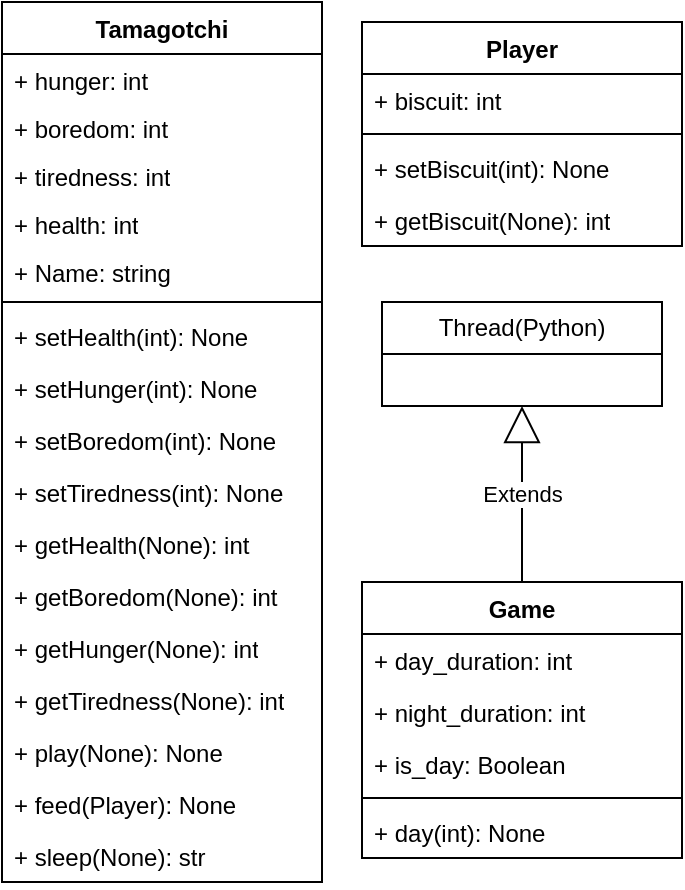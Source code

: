 <mxfile version="22.1.17" type="device">
  <diagram name="Page-1" id="WCSzIXKTx7gPJ3h6ug22">
    <mxGraphModel dx="957" dy="514" grid="1" gridSize="10" guides="1" tooltips="1" connect="1" arrows="1" fold="1" page="1" pageScale="1" pageWidth="827" pageHeight="1169" math="0" shadow="0">
      <root>
        <mxCell id="0" />
        <mxCell id="1" parent="0" />
        <mxCell id="0InRnnz6f395V4rvpxKN-1" value="Tamagotchi" style="swimlane;fontStyle=1;align=center;verticalAlign=top;childLayout=stackLayout;horizontal=1;startSize=26;horizontalStack=0;resizeParent=1;resizeParentMax=0;resizeLast=0;collapsible=1;marginBottom=0;whiteSpace=wrap;html=1;" vertex="1" parent="1">
          <mxGeometry x="290" y="70" width="160" height="440" as="geometry">
            <mxRectangle x="290" y="70" width="110" height="30" as="alternateBounds" />
          </mxGeometry>
        </mxCell>
        <mxCell id="0InRnnz6f395V4rvpxKN-2" value="+ hunger: int" style="text;strokeColor=none;fillColor=none;align=left;verticalAlign=top;spacingLeft=4;spacingRight=4;overflow=hidden;rotatable=0;points=[[0,0.5],[1,0.5]];portConstraint=eastwest;whiteSpace=wrap;html=1;" vertex="1" parent="0InRnnz6f395V4rvpxKN-1">
          <mxGeometry y="26" width="160" height="24" as="geometry" />
        </mxCell>
        <mxCell id="0InRnnz6f395V4rvpxKN-6" value="+ boredom: int" style="text;strokeColor=none;fillColor=none;align=left;verticalAlign=top;spacingLeft=4;spacingRight=4;overflow=hidden;rotatable=0;points=[[0,0.5],[1,0.5]];portConstraint=eastwest;whiteSpace=wrap;html=1;" vertex="1" parent="0InRnnz6f395V4rvpxKN-1">
          <mxGeometry y="50" width="160" height="24" as="geometry" />
        </mxCell>
        <mxCell id="0InRnnz6f395V4rvpxKN-8" value="+ tiredness: int" style="text;strokeColor=none;fillColor=none;align=left;verticalAlign=top;spacingLeft=4;spacingRight=4;overflow=hidden;rotatable=0;points=[[0,0.5],[1,0.5]];portConstraint=eastwest;whiteSpace=wrap;html=1;" vertex="1" parent="0InRnnz6f395V4rvpxKN-1">
          <mxGeometry y="74" width="160" height="24" as="geometry" />
        </mxCell>
        <mxCell id="0InRnnz6f395V4rvpxKN-9" value="+ health: int" style="text;strokeColor=none;fillColor=none;align=left;verticalAlign=top;spacingLeft=4;spacingRight=4;overflow=hidden;rotatable=0;points=[[0,0.5],[1,0.5]];portConstraint=eastwest;whiteSpace=wrap;html=1;" vertex="1" parent="0InRnnz6f395V4rvpxKN-1">
          <mxGeometry y="98" width="160" height="24" as="geometry" />
        </mxCell>
        <mxCell id="0InRnnz6f395V4rvpxKN-35" value="+ Name: string" style="text;strokeColor=none;fillColor=none;align=left;verticalAlign=top;spacingLeft=4;spacingRight=4;overflow=hidden;rotatable=0;points=[[0,0.5],[1,0.5]];portConstraint=eastwest;whiteSpace=wrap;html=1;" vertex="1" parent="0InRnnz6f395V4rvpxKN-1">
          <mxGeometry y="122" width="160" height="24" as="geometry" />
        </mxCell>
        <mxCell id="0InRnnz6f395V4rvpxKN-3" value="" style="line;strokeWidth=1;fillColor=none;align=left;verticalAlign=middle;spacingTop=-1;spacingLeft=3;spacingRight=3;rotatable=0;labelPosition=right;points=[];portConstraint=eastwest;strokeColor=inherit;" vertex="1" parent="0InRnnz6f395V4rvpxKN-1">
          <mxGeometry y="146" width="160" height="8" as="geometry" />
        </mxCell>
        <mxCell id="0InRnnz6f395V4rvpxKN-4" value="+ setHealth(int): None" style="text;strokeColor=none;fillColor=none;align=left;verticalAlign=top;spacingLeft=4;spacingRight=4;overflow=hidden;rotatable=0;points=[[0,0.5],[1,0.5]];portConstraint=eastwest;whiteSpace=wrap;html=1;" vertex="1" parent="0InRnnz6f395V4rvpxKN-1">
          <mxGeometry y="154" width="160" height="26" as="geometry" />
        </mxCell>
        <mxCell id="0InRnnz6f395V4rvpxKN-10" value="+ setHunger(int): None" style="text;strokeColor=none;fillColor=none;align=left;verticalAlign=top;spacingLeft=4;spacingRight=4;overflow=hidden;rotatable=0;points=[[0,0.5],[1,0.5]];portConstraint=eastwest;whiteSpace=wrap;html=1;" vertex="1" parent="0InRnnz6f395V4rvpxKN-1">
          <mxGeometry y="180" width="160" height="26" as="geometry" />
        </mxCell>
        <mxCell id="0InRnnz6f395V4rvpxKN-11" value="+ setBoredom(int): None" style="text;strokeColor=none;fillColor=none;align=left;verticalAlign=top;spacingLeft=4;spacingRight=4;overflow=hidden;rotatable=0;points=[[0,0.5],[1,0.5]];portConstraint=eastwest;whiteSpace=wrap;html=1;" vertex="1" parent="0InRnnz6f395V4rvpxKN-1">
          <mxGeometry y="206" width="160" height="26" as="geometry" />
        </mxCell>
        <mxCell id="0InRnnz6f395V4rvpxKN-12" value="+ setTiredness(int): None" style="text;strokeColor=none;fillColor=none;align=left;verticalAlign=top;spacingLeft=4;spacingRight=4;overflow=hidden;rotatable=0;points=[[0,0.5],[1,0.5]];portConstraint=eastwest;whiteSpace=wrap;html=1;" vertex="1" parent="0InRnnz6f395V4rvpxKN-1">
          <mxGeometry y="232" width="160" height="26" as="geometry" />
        </mxCell>
        <mxCell id="0InRnnz6f395V4rvpxKN-14" value="+ getHealth(None): int" style="text;strokeColor=none;fillColor=none;align=left;verticalAlign=top;spacingLeft=4;spacingRight=4;overflow=hidden;rotatable=0;points=[[0,0.5],[1,0.5]];portConstraint=eastwest;whiteSpace=wrap;html=1;" vertex="1" parent="0InRnnz6f395V4rvpxKN-1">
          <mxGeometry y="258" width="160" height="26" as="geometry" />
        </mxCell>
        <mxCell id="0InRnnz6f395V4rvpxKN-16" value="+ getBoredom(None): int" style="text;strokeColor=none;fillColor=none;align=left;verticalAlign=top;spacingLeft=4;spacingRight=4;overflow=hidden;rotatable=0;points=[[0,0.5],[1,0.5]];portConstraint=eastwest;whiteSpace=wrap;html=1;" vertex="1" parent="0InRnnz6f395V4rvpxKN-1">
          <mxGeometry y="284" width="160" height="26" as="geometry" />
        </mxCell>
        <mxCell id="0InRnnz6f395V4rvpxKN-17" value="+ getHunger(None): int" style="text;strokeColor=none;fillColor=none;align=left;verticalAlign=top;spacingLeft=4;spacingRight=4;overflow=hidden;rotatable=0;points=[[0,0.5],[1,0.5]];portConstraint=eastwest;whiteSpace=wrap;html=1;" vertex="1" parent="0InRnnz6f395V4rvpxKN-1">
          <mxGeometry y="310" width="160" height="26" as="geometry" />
        </mxCell>
        <mxCell id="0InRnnz6f395V4rvpxKN-15" value="+ getTiredness(None): int" style="text;strokeColor=none;fillColor=none;align=left;verticalAlign=top;spacingLeft=4;spacingRight=4;overflow=hidden;rotatable=0;points=[[0,0.5],[1,0.5]];portConstraint=eastwest;whiteSpace=wrap;html=1;" vertex="1" parent="0InRnnz6f395V4rvpxKN-1">
          <mxGeometry y="336" width="160" height="26" as="geometry" />
        </mxCell>
        <mxCell id="0InRnnz6f395V4rvpxKN-18" value="+ play(None): None" style="text;strokeColor=none;fillColor=none;align=left;verticalAlign=top;spacingLeft=4;spacingRight=4;overflow=hidden;rotatable=0;points=[[0,0.5],[1,0.5]];portConstraint=eastwest;whiteSpace=wrap;html=1;" vertex="1" parent="0InRnnz6f395V4rvpxKN-1">
          <mxGeometry y="362" width="160" height="26" as="geometry" />
        </mxCell>
        <mxCell id="0InRnnz6f395V4rvpxKN-19" value="+ feed(Player): None" style="text;strokeColor=none;fillColor=none;align=left;verticalAlign=top;spacingLeft=4;spacingRight=4;overflow=hidden;rotatable=0;points=[[0,0.5],[1,0.5]];portConstraint=eastwest;whiteSpace=wrap;html=1;" vertex="1" parent="0InRnnz6f395V4rvpxKN-1">
          <mxGeometry y="388" width="160" height="26" as="geometry" />
        </mxCell>
        <mxCell id="0InRnnz6f395V4rvpxKN-58" value="+ sleep(None): str" style="text;strokeColor=none;fillColor=none;align=left;verticalAlign=top;spacingLeft=4;spacingRight=4;overflow=hidden;rotatable=0;points=[[0,0.5],[1,0.5]];portConstraint=eastwest;whiteSpace=wrap;html=1;" vertex="1" parent="0InRnnz6f395V4rvpxKN-1">
          <mxGeometry y="414" width="160" height="26" as="geometry" />
        </mxCell>
        <mxCell id="0InRnnz6f395V4rvpxKN-26" value="Player" style="swimlane;fontStyle=1;align=center;verticalAlign=top;childLayout=stackLayout;horizontal=1;startSize=26;horizontalStack=0;resizeParent=1;resizeParentMax=0;resizeLast=0;collapsible=1;marginBottom=0;whiteSpace=wrap;html=1;" vertex="1" parent="1">
          <mxGeometry x="470" y="80" width="160" height="112" as="geometry" />
        </mxCell>
        <mxCell id="0InRnnz6f395V4rvpxKN-21" value="+ biscuit: int" style="text;strokeColor=none;fillColor=none;align=left;verticalAlign=top;spacingLeft=4;spacingRight=4;overflow=hidden;rotatable=0;points=[[0,0.5],[1,0.5]];portConstraint=eastwest;whiteSpace=wrap;html=1;" vertex="1" parent="0InRnnz6f395V4rvpxKN-26">
          <mxGeometry y="26" width="160" height="26" as="geometry" />
        </mxCell>
        <mxCell id="0InRnnz6f395V4rvpxKN-28" value="" style="line;strokeWidth=1;fillColor=none;align=left;verticalAlign=middle;spacingTop=-1;spacingLeft=3;spacingRight=3;rotatable=0;labelPosition=right;points=[];portConstraint=eastwest;strokeColor=inherit;" vertex="1" parent="0InRnnz6f395V4rvpxKN-26">
          <mxGeometry y="52" width="160" height="8" as="geometry" />
        </mxCell>
        <mxCell id="0InRnnz6f395V4rvpxKN-24" value="+ setBiscuit(int): None" style="text;strokeColor=none;fillColor=none;align=left;verticalAlign=top;spacingLeft=4;spacingRight=4;overflow=hidden;rotatable=0;points=[[0,0.5],[1,0.5]];portConstraint=eastwest;whiteSpace=wrap;html=1;" vertex="1" parent="0InRnnz6f395V4rvpxKN-26">
          <mxGeometry y="60" width="160" height="26" as="geometry" />
        </mxCell>
        <mxCell id="0InRnnz6f395V4rvpxKN-25" value="+ getBiscuit(None): int" style="text;strokeColor=none;fillColor=none;align=left;verticalAlign=top;spacingLeft=4;spacingRight=4;overflow=hidden;rotatable=0;points=[[0,0.5],[1,0.5]];portConstraint=eastwest;whiteSpace=wrap;html=1;" vertex="1" parent="0InRnnz6f395V4rvpxKN-26">
          <mxGeometry y="86" width="160" height="26" as="geometry" />
        </mxCell>
        <mxCell id="0InRnnz6f395V4rvpxKN-52" value="Game" style="swimlane;fontStyle=1;align=center;verticalAlign=top;childLayout=stackLayout;horizontal=1;startSize=26;horizontalStack=0;resizeParent=1;resizeParentMax=0;resizeLast=0;collapsible=1;marginBottom=0;whiteSpace=wrap;html=1;" vertex="1" parent="1">
          <mxGeometry x="470" y="360" width="160" height="138" as="geometry" />
        </mxCell>
        <mxCell id="0InRnnz6f395V4rvpxKN-53" value="+ day_duration: int" style="text;strokeColor=none;fillColor=none;align=left;verticalAlign=top;spacingLeft=4;spacingRight=4;overflow=hidden;rotatable=0;points=[[0,0.5],[1,0.5]];portConstraint=eastwest;whiteSpace=wrap;html=1;" vertex="1" parent="0InRnnz6f395V4rvpxKN-52">
          <mxGeometry y="26" width="160" height="26" as="geometry" />
        </mxCell>
        <mxCell id="0InRnnz6f395V4rvpxKN-57" value="+ night_duration: int" style="text;strokeColor=none;fillColor=none;align=left;verticalAlign=top;spacingLeft=4;spacingRight=4;overflow=hidden;rotatable=0;points=[[0,0.5],[1,0.5]];portConstraint=eastwest;whiteSpace=wrap;html=1;" vertex="1" parent="0InRnnz6f395V4rvpxKN-52">
          <mxGeometry y="52" width="160" height="26" as="geometry" />
        </mxCell>
        <mxCell id="0InRnnz6f395V4rvpxKN-59" value="+ is_day: Boolean" style="text;strokeColor=none;fillColor=none;align=left;verticalAlign=top;spacingLeft=4;spacingRight=4;overflow=hidden;rotatable=0;points=[[0,0.5],[1,0.5]];portConstraint=eastwest;whiteSpace=wrap;html=1;" vertex="1" parent="0InRnnz6f395V4rvpxKN-52">
          <mxGeometry y="78" width="160" height="26" as="geometry" />
        </mxCell>
        <mxCell id="0InRnnz6f395V4rvpxKN-54" value="" style="line;strokeWidth=1;fillColor=none;align=left;verticalAlign=middle;spacingTop=-1;spacingLeft=3;spacingRight=3;rotatable=0;labelPosition=right;points=[];portConstraint=eastwest;strokeColor=inherit;" vertex="1" parent="0InRnnz6f395V4rvpxKN-52">
          <mxGeometry y="104" width="160" height="8" as="geometry" />
        </mxCell>
        <mxCell id="0InRnnz6f395V4rvpxKN-55" value="+ day(int): None" style="text;strokeColor=none;fillColor=none;align=left;verticalAlign=top;spacingLeft=4;spacingRight=4;overflow=hidden;rotatable=0;points=[[0,0.5],[1,0.5]];portConstraint=eastwest;whiteSpace=wrap;html=1;" vertex="1" parent="0InRnnz6f395V4rvpxKN-52">
          <mxGeometry y="112" width="160" height="26" as="geometry" />
        </mxCell>
        <mxCell id="0InRnnz6f395V4rvpxKN-60" value="Thread(Python)" style="swimlane;fontStyle=0;childLayout=stackLayout;horizontal=1;startSize=26;fillColor=none;horizontalStack=0;resizeParent=1;resizeParentMax=0;resizeLast=0;collapsible=1;marginBottom=0;whiteSpace=wrap;html=1;" vertex="1" parent="1">
          <mxGeometry x="480" y="220" width="140" height="52" as="geometry" />
        </mxCell>
        <mxCell id="0InRnnz6f395V4rvpxKN-66" value="Extends" style="endArrow=block;endSize=16;endFill=0;html=1;rounded=0;entryX=0.5;entryY=1;entryDx=0;entryDy=0;exitX=0.5;exitY=0;exitDx=0;exitDy=0;" edge="1" parent="1" source="0InRnnz6f395V4rvpxKN-52" target="0InRnnz6f395V4rvpxKN-60">
          <mxGeometry width="160" relative="1" as="geometry">
            <mxPoint x="480" y="470" as="sourcePoint" />
            <mxPoint x="610" y="470" as="targetPoint" />
          </mxGeometry>
        </mxCell>
      </root>
    </mxGraphModel>
  </diagram>
</mxfile>
